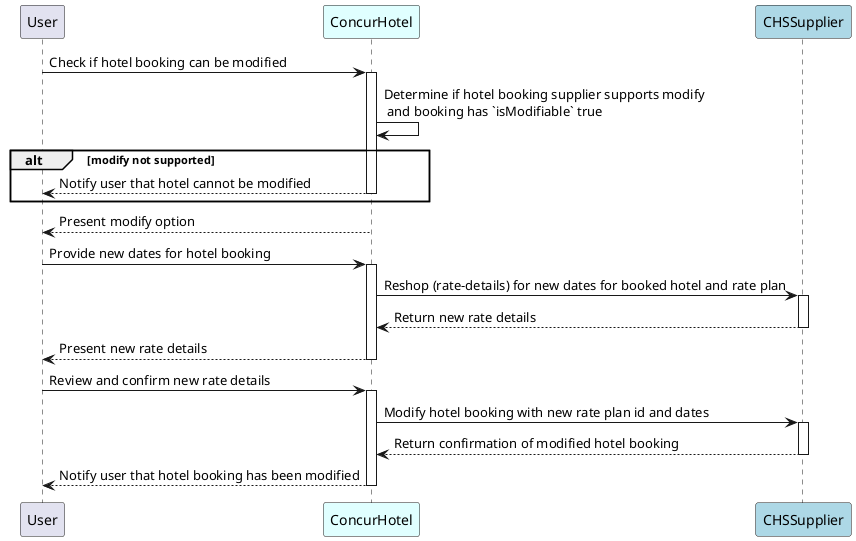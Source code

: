 @startuml hotel-modify

participant "User" as user

participant ConcurHotel as cHotel #Lightcyan
participant "CHSSupplier" as supply #LightBlue

user -> cHotel++: Check if hotel booking can be modified
cHotel -> cHotel:  Determine if hotel booking supplier supports modify\n and booking has `isModifiable` true
alt modify not supported
     cHotel --> user--: Notify user that hotel cannot be modified
end

cHotel --> user--: Present modify option
user -> cHotel++: Provide new dates for hotel booking
cHotel -> supply++: Reshop (rate-details) for new dates for booked hotel and rate plan
supply --> cHotel--: Return new rate details
cHotel --> user--: Present new rate details
user -> cHotel++: Review and confirm new rate details
cHotel -> supply++: Modify hotel booking with new rate plan id and dates
supply --> cHotel--: Return confirmation of modified hotel booking
cHotel --> user--: Notify user that hotel booking has been modified

@enduml
